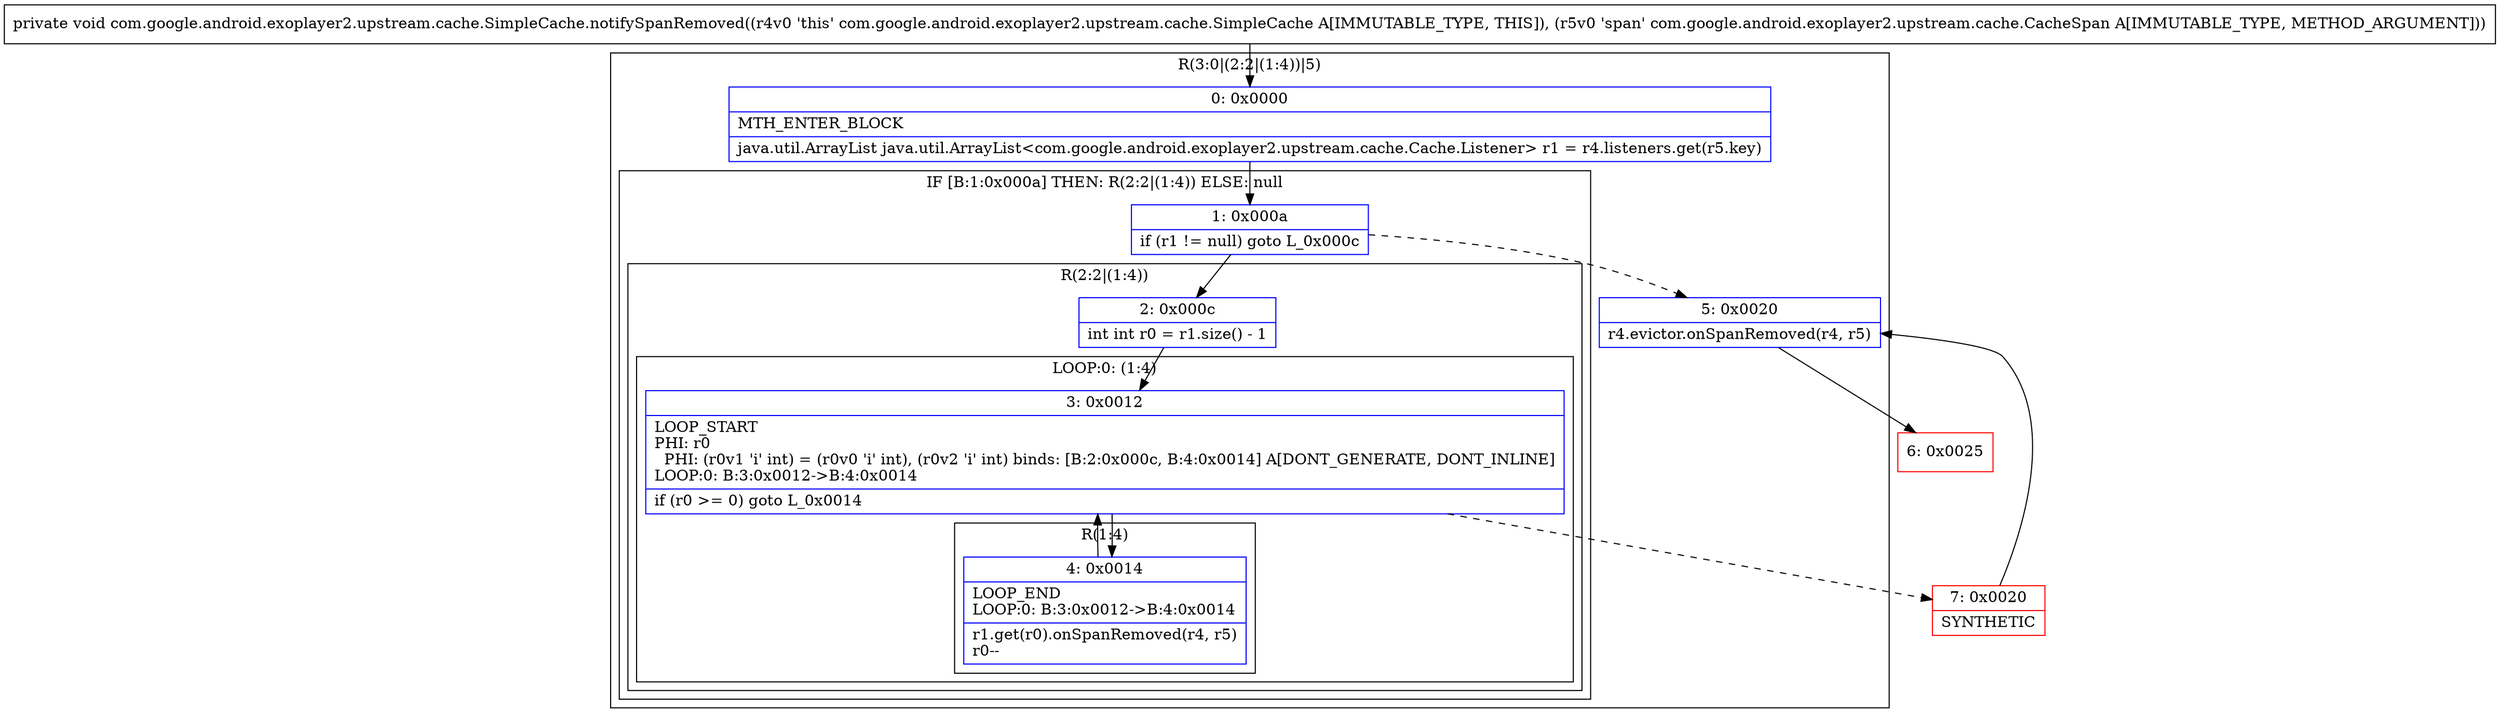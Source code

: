 digraph "CFG forcom.google.android.exoplayer2.upstream.cache.SimpleCache.notifySpanRemoved(Lcom\/google\/android\/exoplayer2\/upstream\/cache\/CacheSpan;)V" {
subgraph cluster_Region_1914614301 {
label = "R(3:0|(2:2|(1:4))|5)";
node [shape=record,color=blue];
Node_0 [shape=record,label="{0\:\ 0x0000|MTH_ENTER_BLOCK\l|java.util.ArrayList java.util.ArrayList\<com.google.android.exoplayer2.upstream.cache.Cache.Listener\> r1 = r4.listeners.get(r5.key)\l}"];
subgraph cluster_IfRegion_920994388 {
label = "IF [B:1:0x000a] THEN: R(2:2|(1:4)) ELSE: null";
node [shape=record,color=blue];
Node_1 [shape=record,label="{1\:\ 0x000a|if (r1 != null) goto L_0x000c\l}"];
subgraph cluster_Region_1730118409 {
label = "R(2:2|(1:4))";
node [shape=record,color=blue];
Node_2 [shape=record,label="{2\:\ 0x000c|int int r0 = r1.size() \- 1\l}"];
subgraph cluster_LoopRegion_851105578 {
label = "LOOP:0: (1:4)";
node [shape=record,color=blue];
Node_3 [shape=record,label="{3\:\ 0x0012|LOOP_START\lPHI: r0 \l  PHI: (r0v1 'i' int) = (r0v0 'i' int), (r0v2 'i' int) binds: [B:2:0x000c, B:4:0x0014] A[DONT_GENERATE, DONT_INLINE]\lLOOP:0: B:3:0x0012\-\>B:4:0x0014\l|if (r0 \>= 0) goto L_0x0014\l}"];
subgraph cluster_Region_900924730 {
label = "R(1:4)";
node [shape=record,color=blue];
Node_4 [shape=record,label="{4\:\ 0x0014|LOOP_END\lLOOP:0: B:3:0x0012\-\>B:4:0x0014\l|r1.get(r0).onSpanRemoved(r4, r5)\lr0\-\-\l}"];
}
}
}
}
Node_5 [shape=record,label="{5\:\ 0x0020|r4.evictor.onSpanRemoved(r4, r5)\l}"];
}
Node_6 [shape=record,color=red,label="{6\:\ 0x0025}"];
Node_7 [shape=record,color=red,label="{7\:\ 0x0020|SYNTHETIC\l}"];
MethodNode[shape=record,label="{private void com.google.android.exoplayer2.upstream.cache.SimpleCache.notifySpanRemoved((r4v0 'this' com.google.android.exoplayer2.upstream.cache.SimpleCache A[IMMUTABLE_TYPE, THIS]), (r5v0 'span' com.google.android.exoplayer2.upstream.cache.CacheSpan A[IMMUTABLE_TYPE, METHOD_ARGUMENT])) }"];
MethodNode -> Node_0;
Node_0 -> Node_1;
Node_1 -> Node_2;
Node_1 -> Node_5[style=dashed];
Node_2 -> Node_3;
Node_3 -> Node_4;
Node_3 -> Node_7[style=dashed];
Node_4 -> Node_3;
Node_5 -> Node_6;
Node_7 -> Node_5;
}

